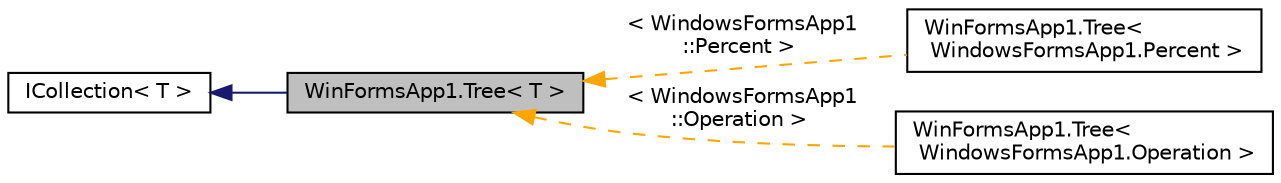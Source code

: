digraph "WinFormsApp1.Tree&lt; T &gt;"
{
 // LATEX_PDF_SIZE
  edge [fontname="Helvetica",fontsize="10",labelfontname="Helvetica",labelfontsize="10"];
  node [fontname="Helvetica",fontsize="10",shape=record];
  rankdir="LR";
  Node1 [label="WinFormsApp1.Tree\< T \>",height=0.2,width=0.4,color="black", fillcolor="grey75", style="filled", fontcolor="black",tooltip=" "];
  Node2 -> Node1 [dir="back",color="midnightblue",fontsize="10",style="solid"];
  Node2 [label="ICollection\< T \>",height=0.2,width=0.4,color="black", fillcolor="white", style="filled",URL="$interface_win_forms_app1_1_1_i_collection.html",tooltip=" "];
  Node1 -> Node3 [dir="back",color="orange",fontsize="10",style="dashed",label=" \< WindowsFormsApp1\l::Percent \>" ];
  Node3 [label="WinFormsApp1.Tree\<\l WindowsFormsApp1.Percent \>",height=0.2,width=0.4,color="black", fillcolor="white", style="filled",URL="$class_win_forms_app1_1_1_tree.html",tooltip=" "];
  Node1 -> Node4 [dir="back",color="orange",fontsize="10",style="dashed",label=" \< WindowsFormsApp1\l::Operation \>" ];
  Node4 [label="WinFormsApp1.Tree\<\l WindowsFormsApp1.Operation \>",height=0.2,width=0.4,color="black", fillcolor="white", style="filled",URL="$class_win_forms_app1_1_1_tree.html",tooltip=" "];
}
